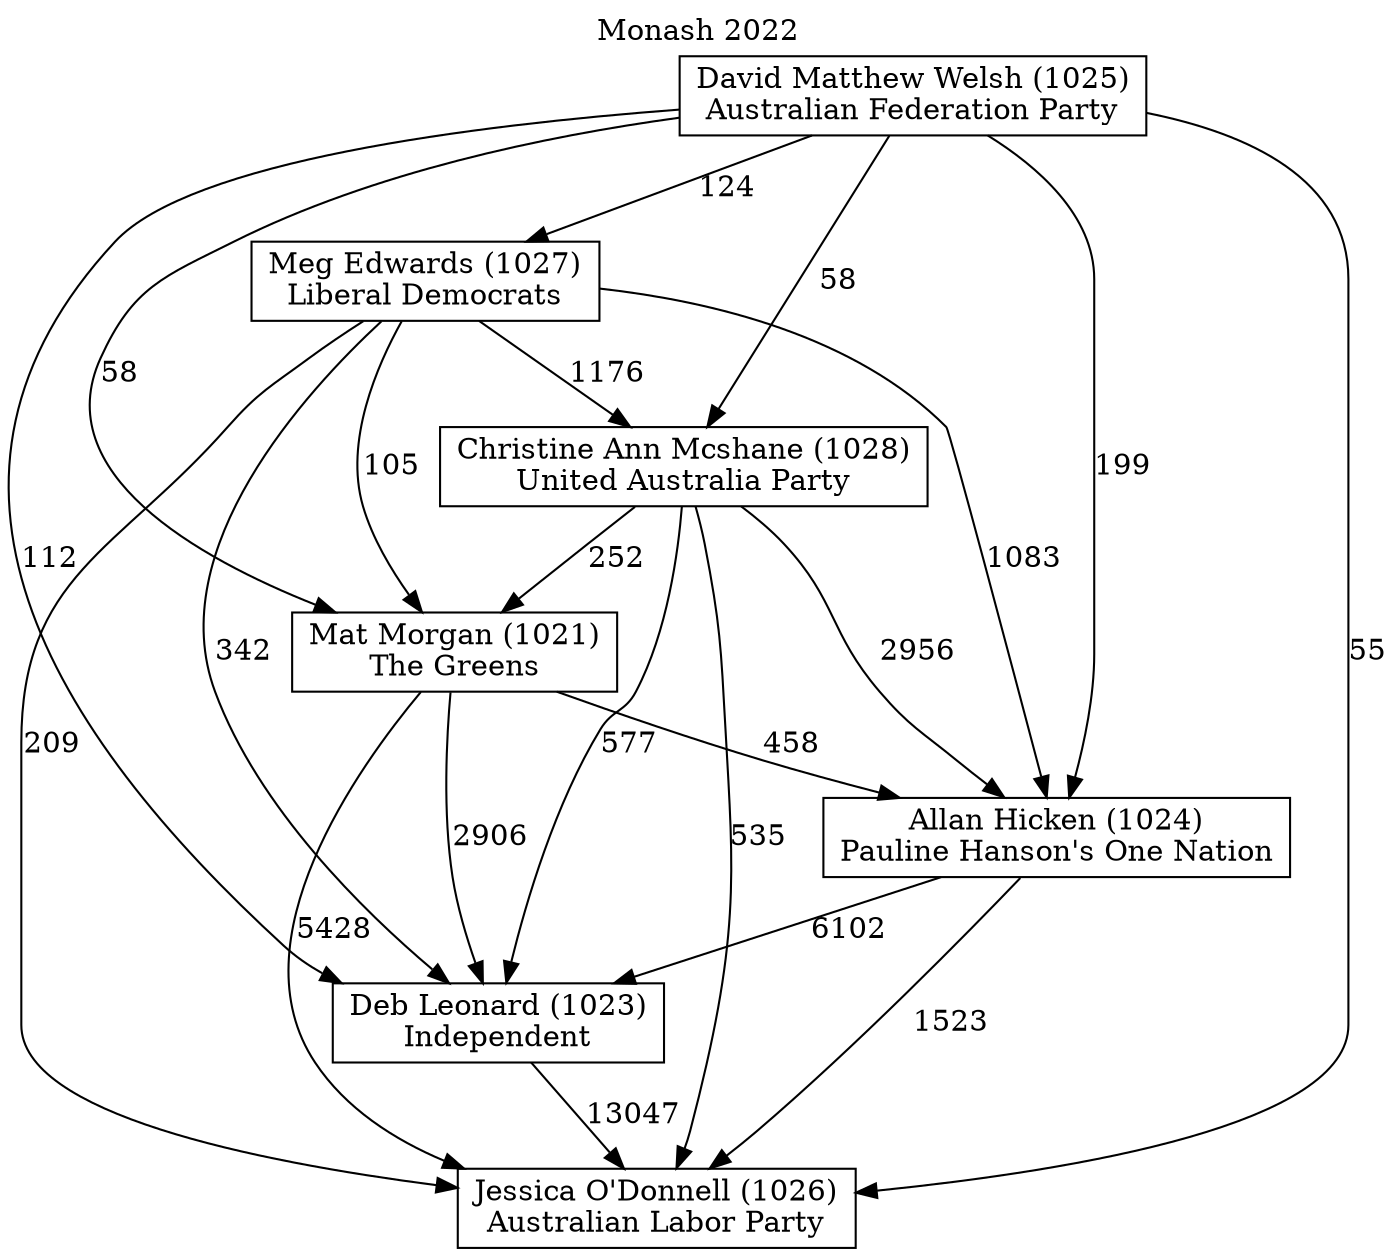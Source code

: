 // House preference flow
digraph "Jessica O'Donnell (1026)_Monash_2022" {
	graph [label="Monash 2022" labelloc=t mclimit=10]
	node [shape=box]
	"Deb Leonard (1023)" [label="Deb Leonard (1023)
Independent"]
	"Mat Morgan (1021)" [label="Mat Morgan (1021)
The Greens"]
	"Jessica O'Donnell (1026)" [label="Jessica O'Donnell (1026)
Australian Labor Party"]
	"Meg Edwards (1027)" [label="Meg Edwards (1027)
Liberal Democrats"]
	"David Matthew Welsh (1025)" [label="David Matthew Welsh (1025)
Australian Federation Party"]
	"Allan Hicken (1024)" [label="Allan Hicken (1024)
Pauline Hanson's One Nation"]
	"Christine Ann Mcshane (1028)" [label="Christine Ann Mcshane (1028)
United Australia Party"]
	"David Matthew Welsh (1025)" -> "Jessica O'Donnell (1026)" [label=55]
	"David Matthew Welsh (1025)" -> "Meg Edwards (1027)" [label=124]
	"Meg Edwards (1027)" -> "Deb Leonard (1023)" [label=342]
	"Meg Edwards (1027)" -> "Jessica O'Donnell (1026)" [label=209]
	"Meg Edwards (1027)" -> "Mat Morgan (1021)" [label=105]
	"Mat Morgan (1021)" -> "Jessica O'Donnell (1026)" [label=5428]
	"Meg Edwards (1027)" -> "Allan Hicken (1024)" [label=1083]
	"David Matthew Welsh (1025)" -> "Allan Hicken (1024)" [label=199]
	"Mat Morgan (1021)" -> "Deb Leonard (1023)" [label=2906]
	"Allan Hicken (1024)" -> "Deb Leonard (1023)" [label=6102]
	"David Matthew Welsh (1025)" -> "Deb Leonard (1023)" [label=112]
	"Meg Edwards (1027)" -> "Christine Ann Mcshane (1028)" [label=1176]
	"Christine Ann Mcshane (1028)" -> "Allan Hicken (1024)" [label=2956]
	"Allan Hicken (1024)" -> "Jessica O'Donnell (1026)" [label=1523]
	"David Matthew Welsh (1025)" -> "Christine Ann Mcshane (1028)" [label=58]
	"Christine Ann Mcshane (1028)" -> "Jessica O'Donnell (1026)" [label=535]
	"Mat Morgan (1021)" -> "Allan Hicken (1024)" [label=458]
	"David Matthew Welsh (1025)" -> "Mat Morgan (1021)" [label=58]
	"Deb Leonard (1023)" -> "Jessica O'Donnell (1026)" [label=13047]
	"Christine Ann Mcshane (1028)" -> "Deb Leonard (1023)" [label=577]
	"Christine Ann Mcshane (1028)" -> "Mat Morgan (1021)" [label=252]
}
